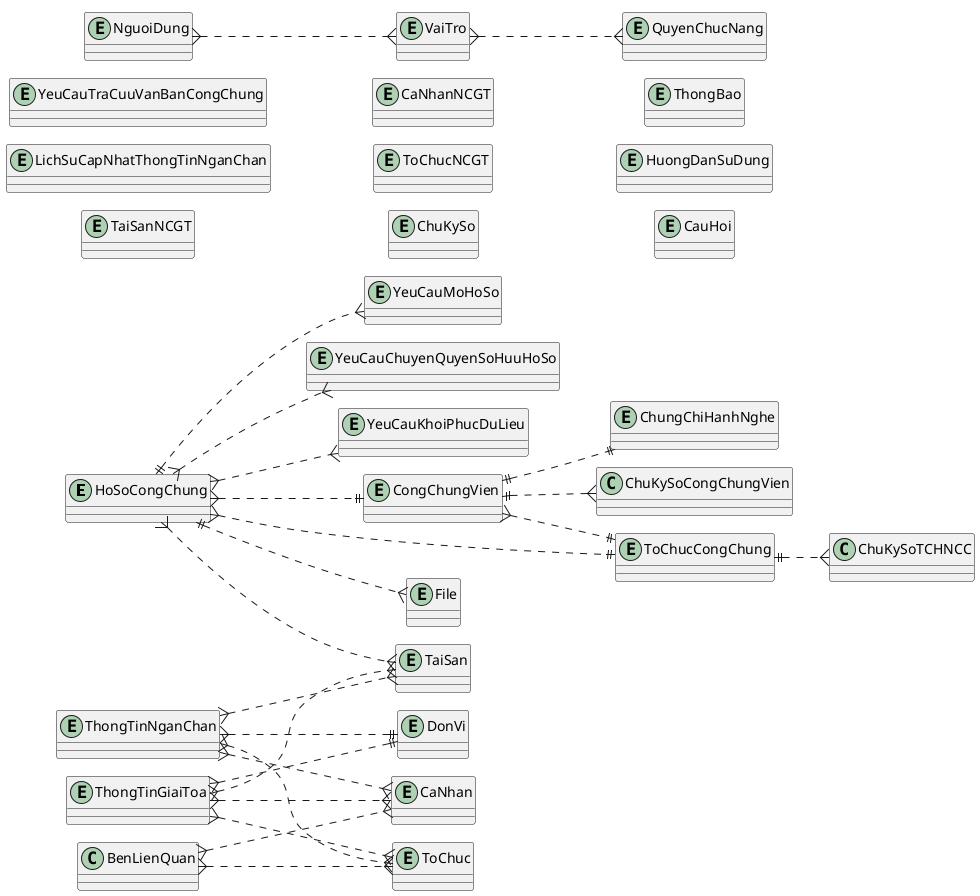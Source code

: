 @startuml erd
!pragma layout smetana
left to right direction
' Hồ sơ công chứng
entity HoSoCongChung
entity YeuCauMoHoSo
entity YeuCauChuyenQuyenSoHuuHoSo
entity YeuCauKhoiPhucDuLieu
entity YeuCauTraCuuVanBanCongChung

' Đối tượng, tài sản
entity TaiSan
entity CaNhan
entity ToChuc

' Thông tin ngăn chặn
entity ThongTinNganChan
entity ThongTinGiaiToa
entity LichSuCapNhatThongTinNganChan
entity TaiSanNCGT
entity CaNhanNCGT
entity ToChucNCGT

' Công chứng viên
entity CongChungVien
entity ChungChiHanhNghe
entity ChuKySo

' Tổ chức hành nghề công chứng
entity ToChucCongChung

' Quản lý đơn vị
entity DonVi

' Quản lý người dùng và vai trò
entity NguoiDung
entity VaiTro
entity QuyenChucNang

' Quản lý thông báo
entity ThongBao

' Quản lý hướng dẫn sử dụng
entity HuongDanSuDung

'Quản lý câu hỏi thường gặp
entity CauHoi

'Quản lý file
entity File

HoSoCongChung }..{  TaiSan
BenLienQuan }..{ CaNhan
BenLienQuan }..{ ToChuc
HoSoCongChung ||..{ YeuCauMoHoSo
HoSoCongChung }..|| CongChungVien
HoSoCongChung }..|| ToChucCongChung
HoSoCongChung }..{ YeuCauChuyenQuyenSoHuuHoSo
HoSoCongChung }..{ YeuCauKhoiPhucDuLieu
HoSoCongChung ||..{ File

ThongTinNganChan }..|| DonVi
ThongTinNganChan }..{  TaiSan
ThongTinNganChan }..{  CaNhan
ThongTinNganChan }..{  ToChuc
ThongTinGiaiToa }..|| DonVi
ThongTinGiaiToa }..{  TaiSan
ThongTinGiaiToa }..{  CaNhan
ThongTinGiaiToa }..{  ToChuc

CongChungVien ||..{ ChuKySoCongChungVien
CongChungVien ||..|| ChungChiHanhNghe
CongChungVien }..|| ToChucCongChung

ToChucCongChung ||..{ ChuKySoTCHNCC

NguoiDung }..{  VaiTro
VaiTro }..{ QuyenChucNang

@enduml